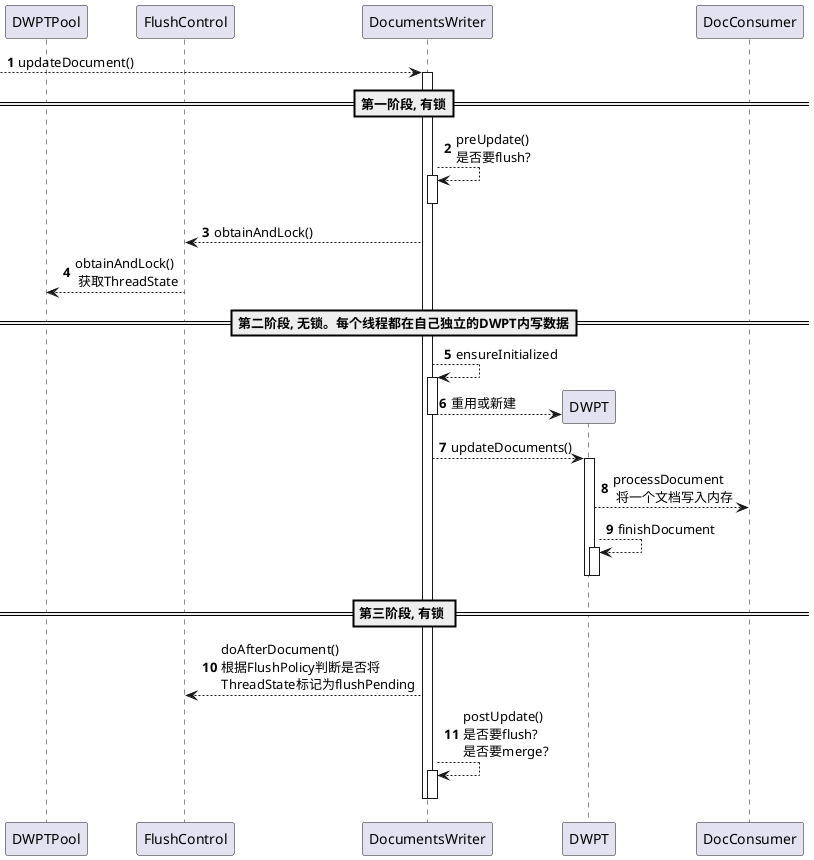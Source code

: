@startuml
participant DWPTPool
participant FlushControl
participant DocumentsWriter
participant DWPT
participant DocConsumer

autonumber
--> DocumentsWriter : updateDocument()
activate DocumentsWriter
    == 第一阶段, 有锁==
    DocumentsWriter --> DocumentsWriter : preUpdate()\n是否要flush?
    activate DocumentsWriter
    deactivate DocumentsWriter

    DocumentsWriter --> FlushControl : obtainAndLock()
        FlushControl --> DWPTPool : obtainAndLock() \n 获取ThreadState

    == 第二阶段, 无锁。每个线程都在自己独立的DWPT内写数据==
    DocumentsWriter --> DocumentsWriter :ensureInitialized
    activate DocumentsWriter
        create DWPT
        DocumentsWriter --> DWPT : 重用或新建
    deactivate DocumentsWriter

    DocumentsWriter --> DWPT : updateDocuments()
    activate DWPT
        DWPT --> DocConsumer : processDocument \n 将一个文档写入内存
        DWPT --> DWPT : finishDocument
        activate DWPT
        deactivate DWPT
    deactivate DWPT

    == 第三阶段, 有锁 ==
    DocumentsWriter --> FlushControl : doAfterDocument()\n根据FlushPolicy判断是否将\nThreadState标记为flushPending

    DocumentsWriter --> DocumentsWriter : postUpdate()\n是否要flush?\n是否要merge?
    activate DocumentsWriter
    deactivate DocumentsWriter

deactivate DocumentsWriter
@enduml